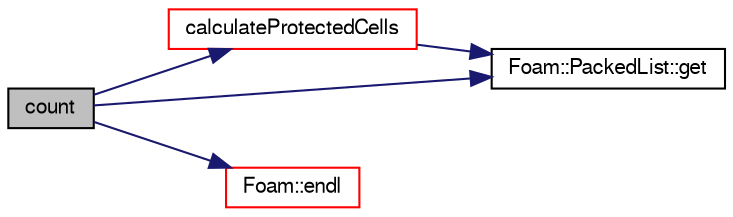 digraph "count"
{
  bgcolor="transparent";
  edge [fontname="FreeSans",fontsize="10",labelfontname="FreeSans",labelfontsize="10"];
  node [fontname="FreeSans",fontsize="10",shape=record];
  rankdir="LR";
  Node432 [label="count",height=0.2,width=0.4,color="black", fillcolor="grey75", style="filled", fontcolor="black"];
  Node432 -> Node433 [color="midnightblue",fontsize="10",style="solid",fontname="FreeSans"];
  Node433 [label="calculateProtectedCells",height=0.2,width=0.4,color="red",URL="$a21370.html#accc0b203ae4eb1d37740e95bf57708fa",tooltip="Calculate cells that cannot be refined since would trigger. "];
  Node433 -> Node811 [color="midnightblue",fontsize="10",style="solid",fontname="FreeSans"];
  Node811 [label="Foam::PackedList::get",height=0.2,width=0.4,color="black",URL="$a25938.html#a7765dcc7956af47317165c107001b59c",tooltip="Get value at index I. "];
  Node432 -> Node445 [color="midnightblue",fontsize="10",style="solid",fontname="FreeSans"];
  Node445 [label="Foam::endl",height=0.2,width=0.4,color="red",URL="$a21124.html#a2db8fe02a0d3909e9351bb4275b23ce4",tooltip="Add newline and flush stream. "];
  Node432 -> Node811 [color="midnightblue",fontsize="10",style="solid",fontname="FreeSans"];
}
